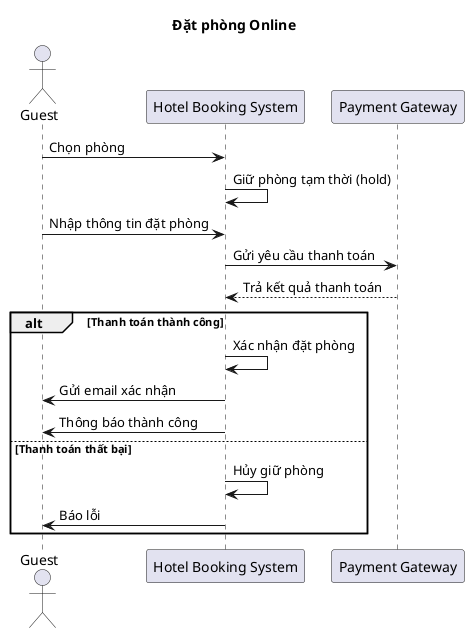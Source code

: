 @startuml
actor Guest
participant "Hotel Booking System" as HBS
participant "Payment Gateway" as PG

title Đặt phòng Online

Guest -> HBS : Chọn phòng
HBS -> HBS : Giữ phòng tạm thời (hold)

Guest -> HBS : Nhập thông tin đặt phòng
HBS -> PG : Gửi yêu cầu thanh toán
PG --> HBS : Trả kết quả thanh toán

alt Thanh toán thành công
    HBS -> HBS : Xác nhận đặt phòng
    HBS -> Guest : Gửi email xác nhận
    HBS -> Guest : Thông báo thành công
else Thanh toán thất bại
    HBS -> HBS : Hủy giữ phòng
    HBS -> Guest : Báo lỗi
end
@enduml
